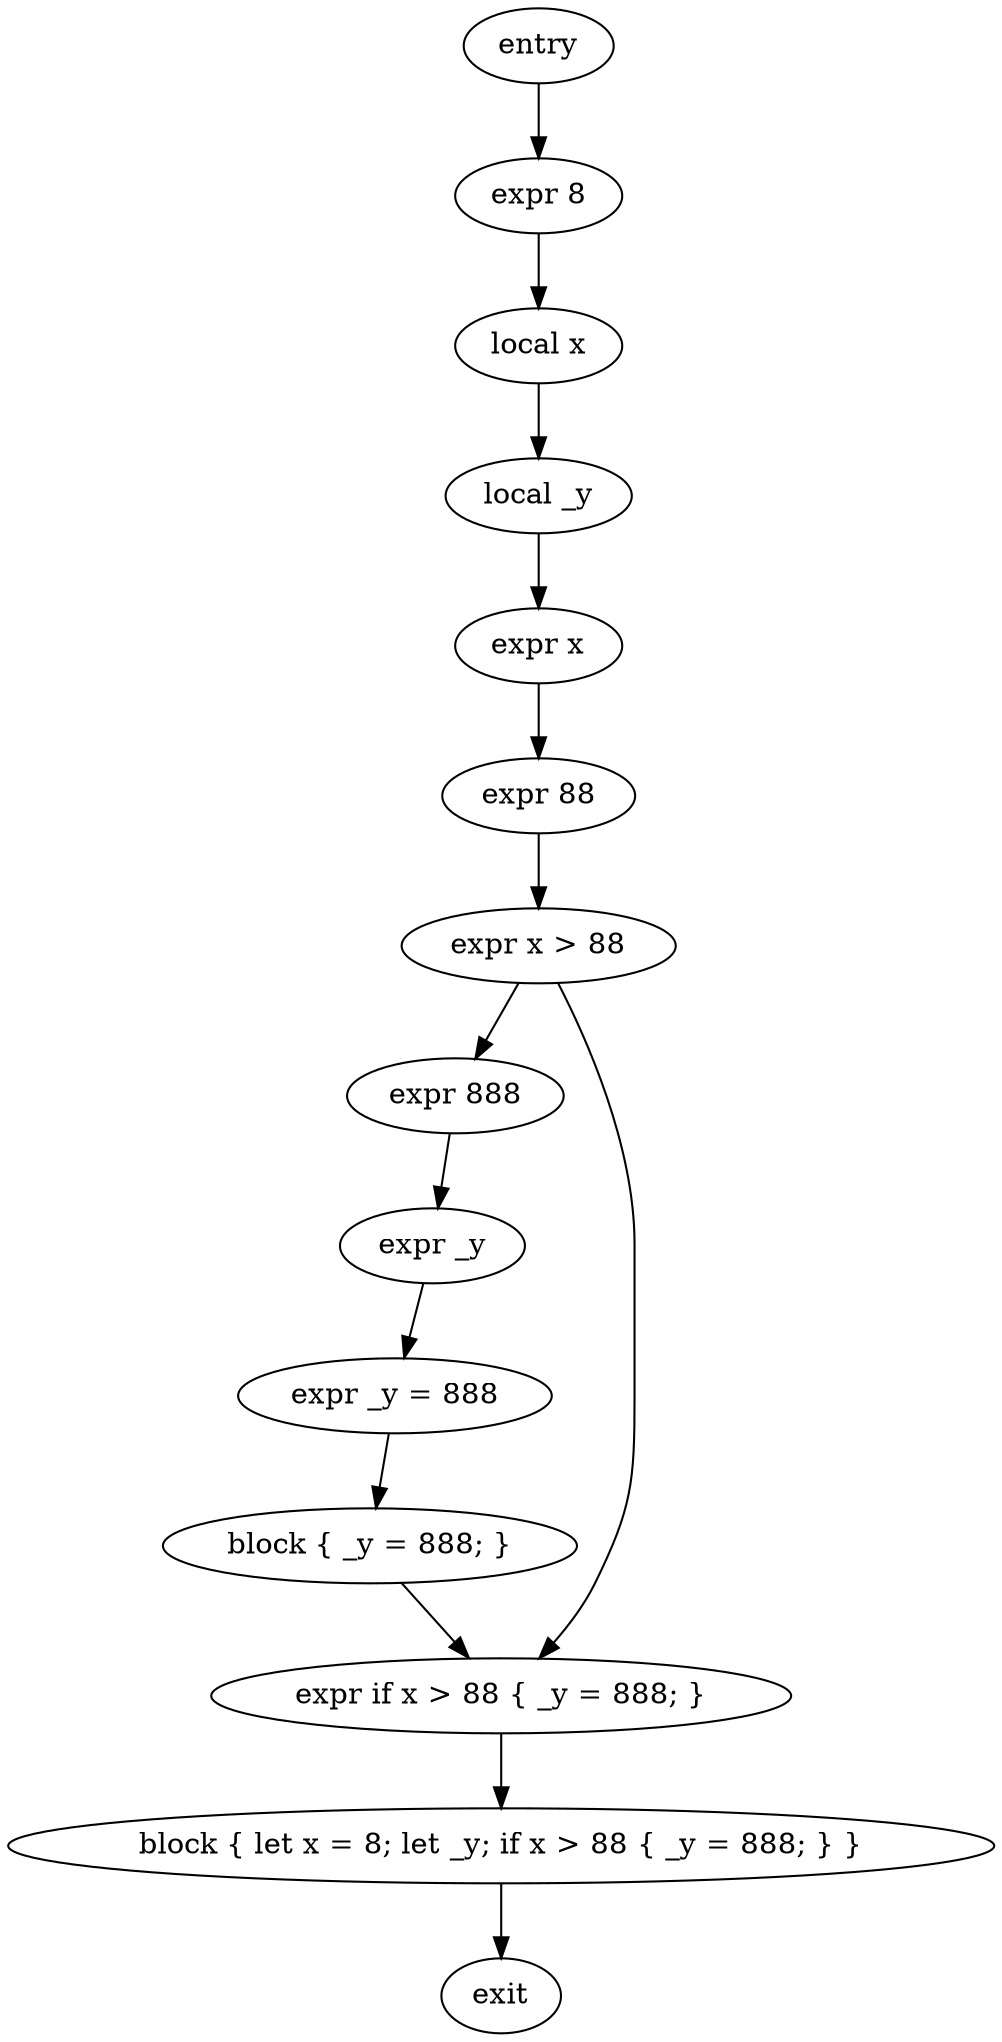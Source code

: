 digraph block {
    N0[label="entry"];
    N1[label="exit"];
    N2[label="expr 8"];
    N3[label="local x"];
    N4[label="local _y"];
    N5[label="expr x"];
    N6[label="expr 88"];
    N7[label="expr x > 88"];
    N8[label="expr 888"];
    N9[label="expr _y"];
    N10[label="expr _y = 888"];
    N11[label="block { _y = 888; }"];
    N12[label="expr if x > 88 { _y = 888; }"];
    N13[label="block { let x = 8; let _y; if x > 88 { _y = 888; } }"];
    N0 -> N2;
    N2 -> N3;
    N3 -> N4;
    N4 -> N5;
    N5 -> N6;
    N6 -> N7;
    N7 -> N8;
    N8 -> N9;
    N9 -> N10;
    N10 -> N11;
    N7 -> N12;
    N11 -> N12;
    N12 -> N13;
    N13 -> N1;
}

